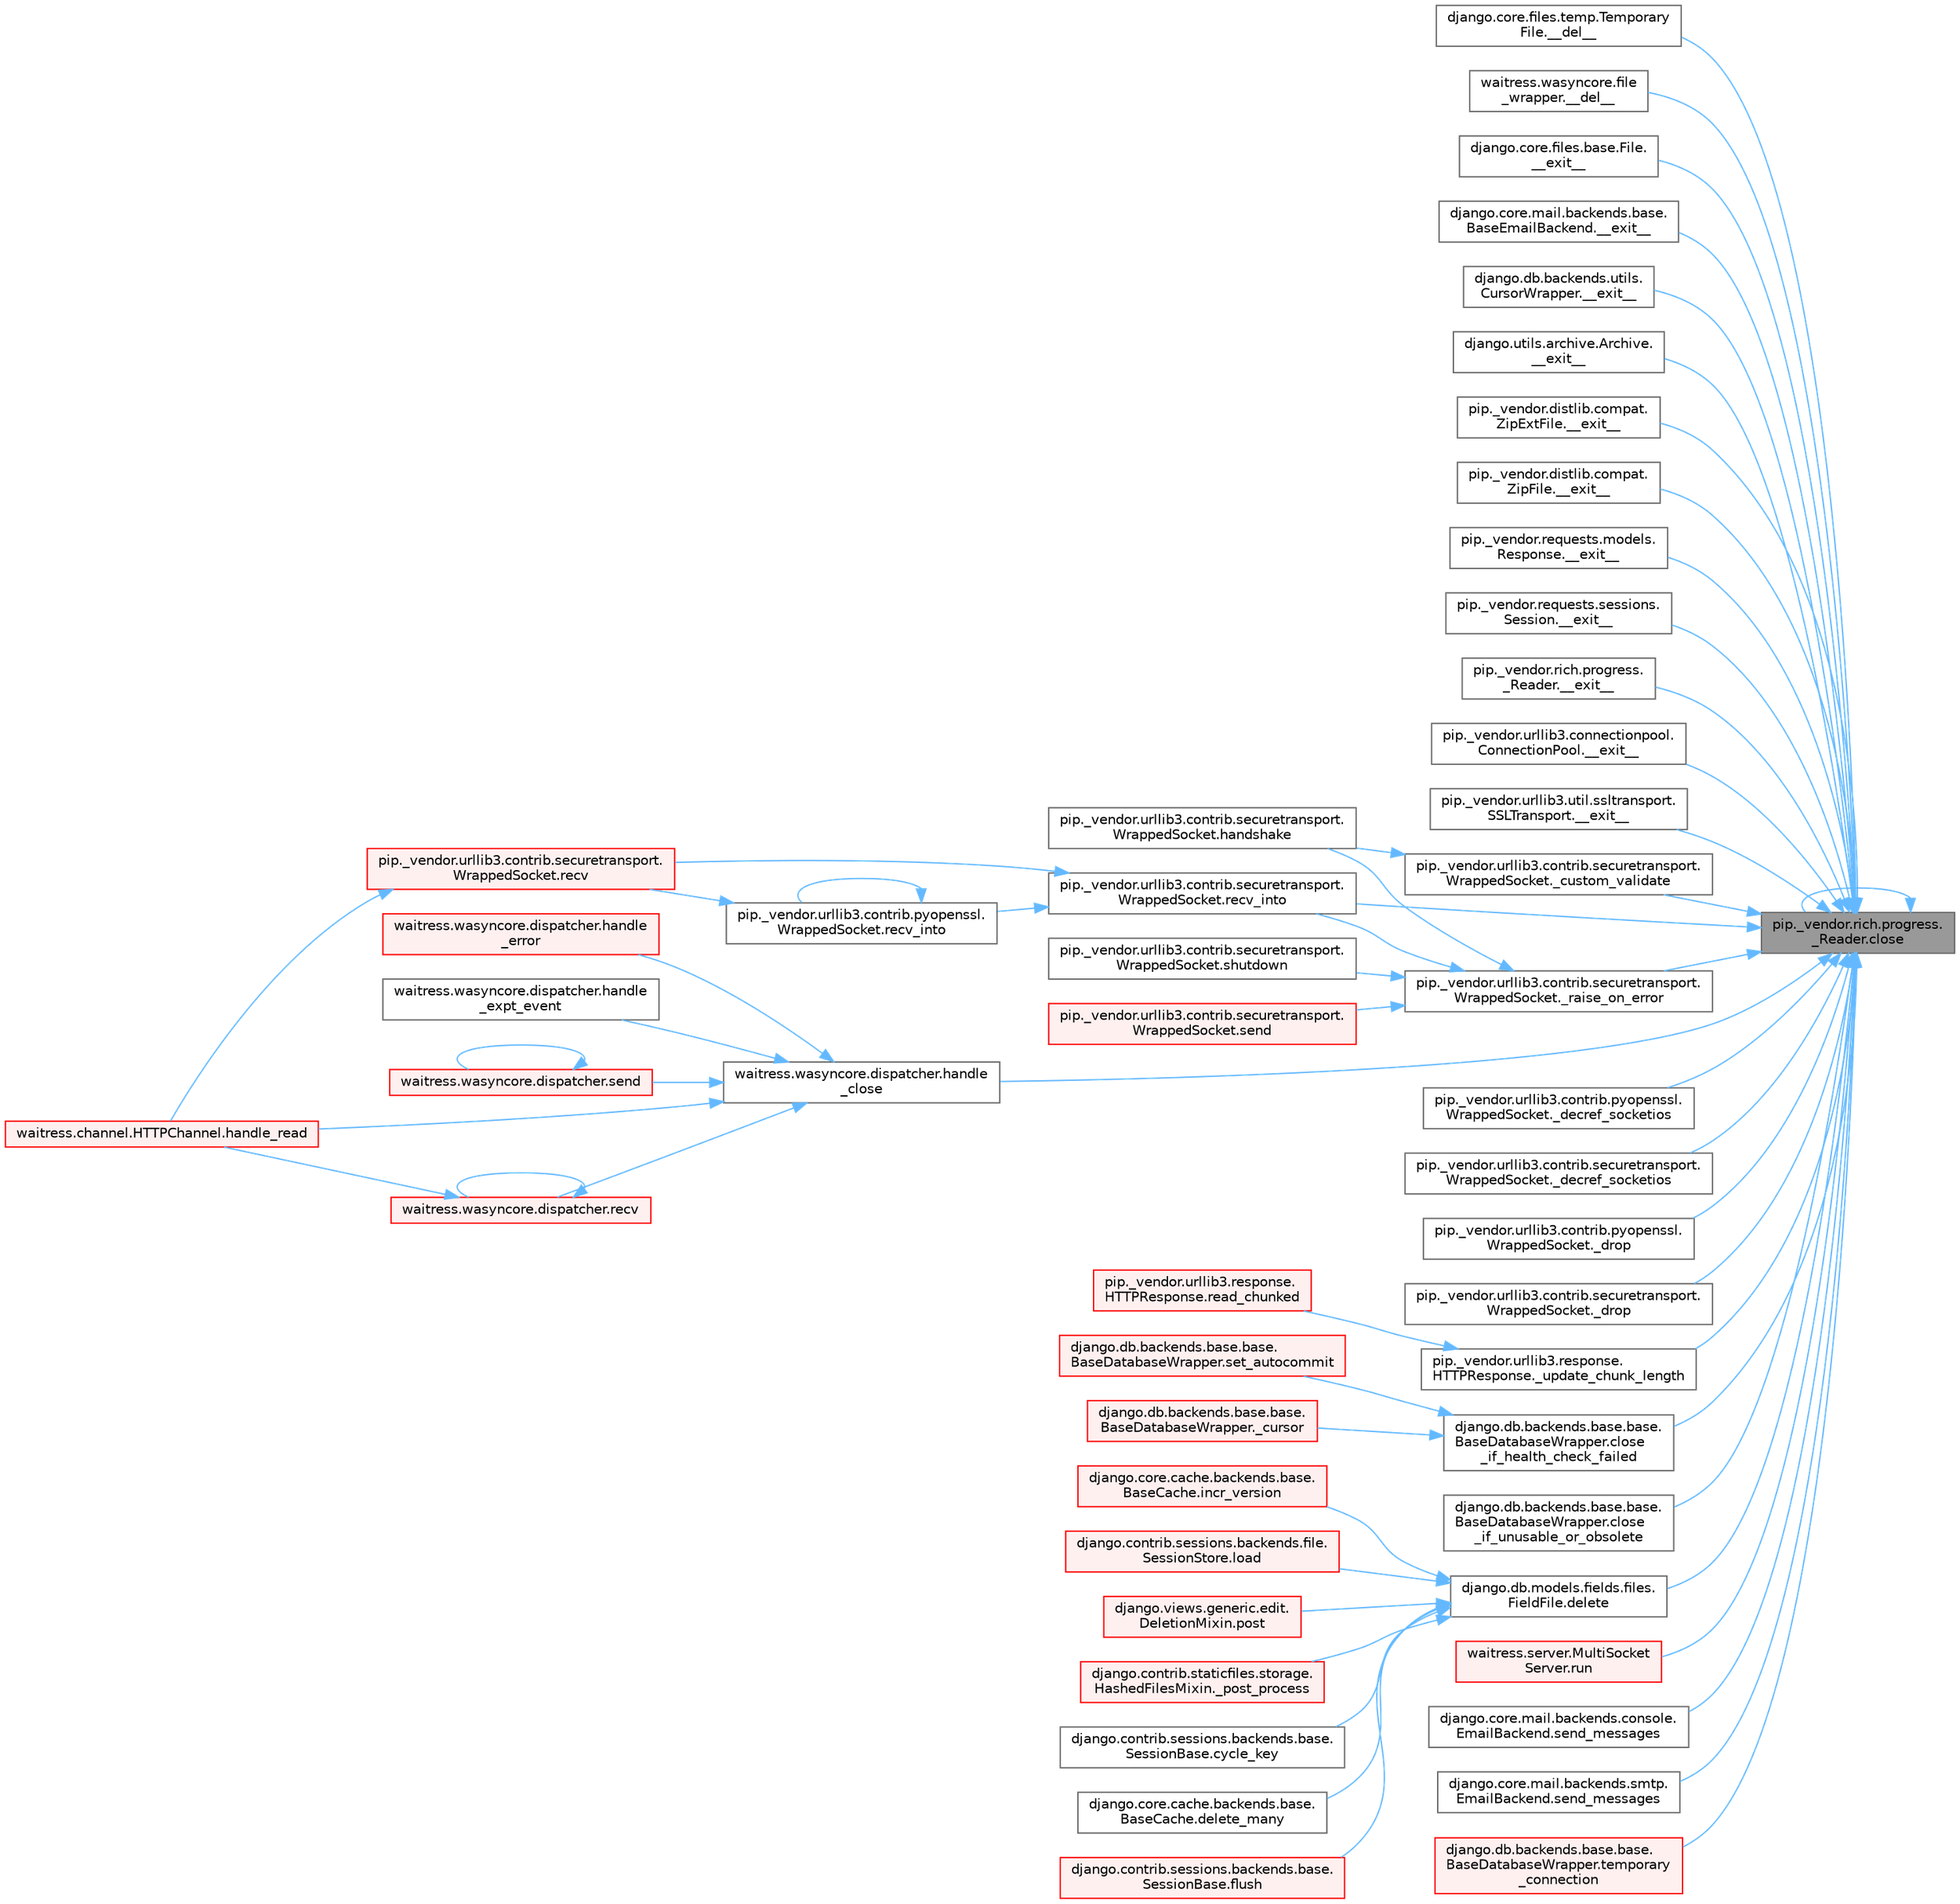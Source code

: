 digraph "pip._vendor.rich.progress._Reader.close"
{
 // LATEX_PDF_SIZE
  bgcolor="transparent";
  edge [fontname=Helvetica,fontsize=10,labelfontname=Helvetica,labelfontsize=10];
  node [fontname=Helvetica,fontsize=10,shape=box,height=0.2,width=0.4];
  rankdir="RL";
  Node1 [id="Node000001",label="pip._vendor.rich.progress.\l_Reader.close",height=0.2,width=0.4,color="gray40", fillcolor="grey60", style="filled", fontcolor="black",tooltip=" "];
  Node1 -> Node2 [id="edge1_Node000001_Node000002",dir="back",color="steelblue1",style="solid",tooltip=" "];
  Node2 [id="Node000002",label="django.core.files.temp.Temporary\lFile.__del__",height=0.2,width=0.4,color="grey40", fillcolor="white", style="filled",URL="$classdjango_1_1core_1_1files_1_1temp_1_1_temporary_file.html#a95809e90e91ff4f43e62813734a1ff5f",tooltip=" "];
  Node1 -> Node3 [id="edge2_Node000001_Node000003",dir="back",color="steelblue1",style="solid",tooltip=" "];
  Node3 [id="Node000003",label="waitress.wasyncore.file\l_wrapper.__del__",height=0.2,width=0.4,color="grey40", fillcolor="white", style="filled",URL="$classwaitress_1_1wasyncore_1_1file__wrapper.html#a4e25ecc24a6210bc5e295c433e632780",tooltip=" "];
  Node1 -> Node4 [id="edge3_Node000001_Node000004",dir="back",color="steelblue1",style="solid",tooltip=" "];
  Node4 [id="Node000004",label="django.core.files.base.File.\l__exit__",height=0.2,width=0.4,color="grey40", fillcolor="white", style="filled",URL="$classdjango_1_1core_1_1files_1_1base_1_1_file.html#ae0b1191c5014d84fee107227495e239c",tooltip=" "];
  Node1 -> Node5 [id="edge4_Node000001_Node000005",dir="back",color="steelblue1",style="solid",tooltip=" "];
  Node5 [id="Node000005",label="django.core.mail.backends.base.\lBaseEmailBackend.__exit__",height=0.2,width=0.4,color="grey40", fillcolor="white", style="filled",URL="$classdjango_1_1core_1_1mail_1_1backends_1_1base_1_1_base_email_backend.html#ab6610ac0ed4aba1a8172e85b59065503",tooltip=" "];
  Node1 -> Node6 [id="edge5_Node000001_Node000006",dir="back",color="steelblue1",style="solid",tooltip=" "];
  Node6 [id="Node000006",label="django.db.backends.utils.\lCursorWrapper.__exit__",height=0.2,width=0.4,color="grey40", fillcolor="white", style="filled",URL="$classdjango_1_1db_1_1backends_1_1utils_1_1_cursor_wrapper.html#a02f5176bb3b2e598d12ac8fdf26f3496",tooltip=" "];
  Node1 -> Node7 [id="edge6_Node000001_Node000007",dir="back",color="steelblue1",style="solid",tooltip=" "];
  Node7 [id="Node000007",label="django.utils.archive.Archive.\l__exit__",height=0.2,width=0.4,color="grey40", fillcolor="white", style="filled",URL="$classdjango_1_1utils_1_1archive_1_1_archive.html#a9a50df9316e6d45236868d7561a13d78",tooltip=" "];
  Node1 -> Node8 [id="edge7_Node000001_Node000008",dir="back",color="steelblue1",style="solid",tooltip=" "];
  Node8 [id="Node000008",label="pip._vendor.distlib.compat.\lZipExtFile.__exit__",height=0.2,width=0.4,color="grey40", fillcolor="white", style="filled",URL="$classpip_1_1__vendor_1_1distlib_1_1compat_1_1_zip_ext_file.html#ad18398fe6a9f5109a3b0a62aa29d830c",tooltip=" "];
  Node1 -> Node9 [id="edge8_Node000001_Node000009",dir="back",color="steelblue1",style="solid",tooltip=" "];
  Node9 [id="Node000009",label="pip._vendor.distlib.compat.\lZipFile.__exit__",height=0.2,width=0.4,color="grey40", fillcolor="white", style="filled",URL="$classpip_1_1__vendor_1_1distlib_1_1compat_1_1_zip_file.html#ae730617981b5947edb5f7838f1caabb4",tooltip=" "];
  Node1 -> Node10 [id="edge9_Node000001_Node000010",dir="back",color="steelblue1",style="solid",tooltip=" "];
  Node10 [id="Node000010",label="pip._vendor.requests.models.\lResponse.__exit__",height=0.2,width=0.4,color="grey40", fillcolor="white", style="filled",URL="$classpip_1_1__vendor_1_1requests_1_1models_1_1_response.html#a1f5f32680ba6cd5002b2c19b7b8b0705",tooltip=" "];
  Node1 -> Node11 [id="edge10_Node000001_Node000011",dir="back",color="steelblue1",style="solid",tooltip=" "];
  Node11 [id="Node000011",label="pip._vendor.requests.sessions.\lSession.__exit__",height=0.2,width=0.4,color="grey40", fillcolor="white", style="filled",URL="$classpip_1_1__vendor_1_1requests_1_1sessions_1_1_session.html#aa063240820ab2fc28ed471a014a47963",tooltip=" "];
  Node1 -> Node12 [id="edge11_Node000001_Node000012",dir="back",color="steelblue1",style="solid",tooltip=" "];
  Node12 [id="Node000012",label="pip._vendor.rich.progress.\l_Reader.__exit__",height=0.2,width=0.4,color="grey40", fillcolor="white", style="filled",URL="$classpip_1_1__vendor_1_1rich_1_1progress_1_1___reader.html#a82781ca9c3ea0f5a0a3f9bd309e05b85",tooltip=" "];
  Node1 -> Node13 [id="edge12_Node000001_Node000013",dir="back",color="steelblue1",style="solid",tooltip=" "];
  Node13 [id="Node000013",label="pip._vendor.urllib3.connectionpool.\lConnectionPool.__exit__",height=0.2,width=0.4,color="grey40", fillcolor="white", style="filled",URL="$classpip_1_1__vendor_1_1urllib3_1_1connectionpool_1_1_connection_pool.html#adfa39f03564a54c98c18206145aa9d0f",tooltip=" "];
  Node1 -> Node14 [id="edge13_Node000001_Node000014",dir="back",color="steelblue1",style="solid",tooltip=" "];
  Node14 [id="Node000014",label="pip._vendor.urllib3.util.ssltransport.\lSSLTransport.__exit__",height=0.2,width=0.4,color="grey40", fillcolor="white", style="filled",URL="$classpip_1_1__vendor_1_1urllib3_1_1util_1_1ssltransport_1_1_s_s_l_transport.html#ae3f2aec625e9a75bbcd96b467cf3b7fd",tooltip=" "];
  Node1 -> Node15 [id="edge14_Node000001_Node000015",dir="back",color="steelblue1",style="solid",tooltip=" "];
  Node15 [id="Node000015",label="pip._vendor.urllib3.contrib.securetransport.\lWrappedSocket._custom_validate",height=0.2,width=0.4,color="grey40", fillcolor="white", style="filled",URL="$classpip_1_1__vendor_1_1urllib3_1_1contrib_1_1securetransport_1_1_wrapped_socket.html#a792d7036b5574cd74ffbf75a1d40e8ea",tooltip=" "];
  Node15 -> Node16 [id="edge15_Node000015_Node000016",dir="back",color="steelblue1",style="solid",tooltip=" "];
  Node16 [id="Node000016",label="pip._vendor.urllib3.contrib.securetransport.\lWrappedSocket.handshake",height=0.2,width=0.4,color="grey40", fillcolor="white", style="filled",URL="$classpip_1_1__vendor_1_1urllib3_1_1contrib_1_1securetransport_1_1_wrapped_socket.html#ac0de046ad30d232ba19920b348f1b1e3",tooltip=" "];
  Node1 -> Node17 [id="edge16_Node000001_Node000017",dir="back",color="steelblue1",style="solid",tooltip=" "];
  Node17 [id="Node000017",label="pip._vendor.urllib3.contrib.pyopenssl.\lWrappedSocket._decref_socketios",height=0.2,width=0.4,color="grey40", fillcolor="white", style="filled",URL="$classpip_1_1__vendor_1_1urllib3_1_1contrib_1_1pyopenssl_1_1_wrapped_socket.html#a852978001c35f19a5668b6b635b4d466",tooltip=" "];
  Node1 -> Node18 [id="edge17_Node000001_Node000018",dir="back",color="steelblue1",style="solid",tooltip=" "];
  Node18 [id="Node000018",label="pip._vendor.urllib3.contrib.securetransport.\lWrappedSocket._decref_socketios",height=0.2,width=0.4,color="grey40", fillcolor="white", style="filled",URL="$classpip_1_1__vendor_1_1urllib3_1_1contrib_1_1securetransport_1_1_wrapped_socket.html#aece833c51ea926f1a23410d725e8e0bc",tooltip=" "];
  Node1 -> Node19 [id="edge18_Node000001_Node000019",dir="back",color="steelblue1",style="solid",tooltip=" "];
  Node19 [id="Node000019",label="pip._vendor.urllib3.contrib.pyopenssl.\lWrappedSocket._drop",height=0.2,width=0.4,color="grey40", fillcolor="white", style="filled",URL="$classpip_1_1__vendor_1_1urllib3_1_1contrib_1_1pyopenssl_1_1_wrapped_socket.html#a7d3e248bcf60a9d8606bbcde69f785f5",tooltip=" "];
  Node1 -> Node20 [id="edge19_Node000001_Node000020",dir="back",color="steelblue1",style="solid",tooltip=" "];
  Node20 [id="Node000020",label="pip._vendor.urllib3.contrib.securetransport.\lWrappedSocket._drop",height=0.2,width=0.4,color="grey40", fillcolor="white", style="filled",URL="$classpip_1_1__vendor_1_1urllib3_1_1contrib_1_1securetransport_1_1_wrapped_socket.html#aa5120335fca67c7dd6cc4b1cf6d7e74f",tooltip=" "];
  Node1 -> Node21 [id="edge20_Node000001_Node000021",dir="back",color="steelblue1",style="solid",tooltip=" "];
  Node21 [id="Node000021",label="pip._vendor.urllib3.contrib.securetransport.\lWrappedSocket._raise_on_error",height=0.2,width=0.4,color="grey40", fillcolor="white", style="filled",URL="$classpip_1_1__vendor_1_1urllib3_1_1contrib_1_1securetransport_1_1_wrapped_socket.html#ae89ceec48b026fbcf5e9888ee21e0c09",tooltip=" "];
  Node21 -> Node16 [id="edge21_Node000021_Node000016",dir="back",color="steelblue1",style="solid",tooltip=" "];
  Node21 -> Node22 [id="edge22_Node000021_Node000022",dir="back",color="steelblue1",style="solid",tooltip=" "];
  Node22 [id="Node000022",label="pip._vendor.urllib3.contrib.securetransport.\lWrappedSocket.recv_into",height=0.2,width=0.4,color="grey40", fillcolor="white", style="filled",URL="$classpip_1_1__vendor_1_1urllib3_1_1contrib_1_1securetransport_1_1_wrapped_socket.html#aedfc3cd814ef6075e6907e05860b45d6",tooltip=" "];
  Node22 -> Node23 [id="edge23_Node000022_Node000023",dir="back",color="steelblue1",style="solid",tooltip=" "];
  Node23 [id="Node000023",label="pip._vendor.urllib3.contrib.securetransport.\lWrappedSocket.recv",height=0.2,width=0.4,color="red", fillcolor="#FFF0F0", style="filled",URL="$classpip_1_1__vendor_1_1urllib3_1_1contrib_1_1securetransport_1_1_wrapped_socket.html#a9ee2bfcdac3f65d79e91387432bab375",tooltip=" "];
  Node23 -> Node24 [id="edge24_Node000023_Node000024",dir="back",color="steelblue1",style="solid",tooltip=" "];
  Node24 [id="Node000024",label="waitress.channel.HTTPChannel.handle_read",height=0.2,width=0.4,color="red", fillcolor="#FFF0F0", style="filled",URL="$classwaitress_1_1channel_1_1_h_t_t_p_channel.html#a1d690aa5821ba04f0e06883c7d5791c1",tooltip=" "];
  Node22 -> Node28 [id="edge25_Node000022_Node000028",dir="back",color="steelblue1",style="solid",tooltip=" "];
  Node28 [id="Node000028",label="pip._vendor.urllib3.contrib.pyopenssl.\lWrappedSocket.recv_into",height=0.2,width=0.4,color="grey40", fillcolor="white", style="filled",URL="$classpip_1_1__vendor_1_1urllib3_1_1contrib_1_1pyopenssl_1_1_wrapped_socket.html#a19092d31782a5d377e422cc6c0242c90",tooltip=" "];
  Node28 -> Node23 [id="edge26_Node000028_Node000023",dir="back",color="steelblue1",style="solid",tooltip=" "];
  Node28 -> Node28 [id="edge27_Node000028_Node000028",dir="back",color="steelblue1",style="solid",tooltip=" "];
  Node21 -> Node29 [id="edge28_Node000021_Node000029",dir="back",color="steelblue1",style="solid",tooltip=" "];
  Node29 [id="Node000029",label="pip._vendor.urllib3.contrib.securetransport.\lWrappedSocket.send",height=0.2,width=0.4,color="red", fillcolor="#FFF0F0", style="filled",URL="$classpip_1_1__vendor_1_1urllib3_1_1contrib_1_1securetransport_1_1_wrapped_socket.html#afefa6637ff2836086372e94b4872b076",tooltip=" "];
  Node21 -> Node3177 [id="edge29_Node000021_Node003177",dir="back",color="steelblue1",style="solid",tooltip=" "];
  Node3177 [id="Node003177",label="pip._vendor.urllib3.contrib.securetransport.\lWrappedSocket.shutdown",height=0.2,width=0.4,color="grey40", fillcolor="white", style="filled",URL="$classpip_1_1__vendor_1_1urllib3_1_1contrib_1_1securetransport_1_1_wrapped_socket.html#a79f6f2e4ac70c666d900fead9d4d577d",tooltip=" "];
  Node1 -> Node97 [id="edge30_Node000001_Node000097",dir="back",color="steelblue1",style="solid",tooltip=" "];
  Node97 [id="Node000097",label="pip._vendor.urllib3.response.\lHTTPResponse._update_chunk_length",height=0.2,width=0.4,color="grey40", fillcolor="white", style="filled",URL="$classpip_1_1__vendor_1_1urllib3_1_1response_1_1_h_t_t_p_response.html#adbdd73c32bc7b36f2120d5ab8189e8d8",tooltip=" "];
  Node97 -> Node98 [id="edge31_Node000097_Node000098",dir="back",color="steelblue1",style="solid",tooltip=" "];
  Node98 [id="Node000098",label="pip._vendor.urllib3.response.\lHTTPResponse.read_chunked",height=0.2,width=0.4,color="red", fillcolor="#FFF0F0", style="filled",URL="$classpip_1_1__vendor_1_1urllib3_1_1response_1_1_h_t_t_p_response.html#a6d821d8da48e729768e93a7058db6d8e",tooltip=" "];
  Node1 -> Node1 [id="edge32_Node000001_Node000001",dir="back",color="steelblue1",style="solid",tooltip=" "];
  Node1 -> Node551 [id="edge33_Node000001_Node000551",dir="back",color="steelblue1",style="solid",tooltip=" "];
  Node551 [id="Node000551",label="django.db.backends.base.base.\lBaseDatabaseWrapper.close\l_if_health_check_failed",height=0.2,width=0.4,color="grey40", fillcolor="white", style="filled",URL="$classdjango_1_1db_1_1backends_1_1base_1_1base_1_1_base_database_wrapper.html#a3f4d11734d2da94781f00468b6bd3981",tooltip=" "];
  Node551 -> Node552 [id="edge34_Node000551_Node000552",dir="back",color="steelblue1",style="solid",tooltip=" "];
  Node552 [id="Node000552",label="django.db.backends.base.base.\lBaseDatabaseWrapper._cursor",height=0.2,width=0.4,color="red", fillcolor="#FFF0F0", style="filled",URL="$classdjango_1_1db_1_1backends_1_1base_1_1base_1_1_base_database_wrapper.html#a4ab6e7f33d17ad7228f40516ace60c5f",tooltip=" "];
  Node551 -> Node579 [id="edge35_Node000551_Node000579",dir="back",color="steelblue1",style="solid",tooltip=" "];
  Node579 [id="Node000579",label="django.db.backends.base.base.\lBaseDatabaseWrapper.set_autocommit",height=0.2,width=0.4,color="red", fillcolor="#FFF0F0", style="filled",URL="$classdjango_1_1db_1_1backends_1_1base_1_1base_1_1_base_database_wrapper.html#ab1e9f32c123e4ccc36e4e7ae370d4fc2",tooltip=" "];
  Node1 -> Node1617 [id="edge36_Node000001_Node001617",dir="back",color="steelblue1",style="solid",tooltip=" "];
  Node1617 [id="Node001617",label="django.db.backends.base.base.\lBaseDatabaseWrapper.close\l_if_unusable_or_obsolete",height=0.2,width=0.4,color="grey40", fillcolor="white", style="filled",URL="$classdjango_1_1db_1_1backends_1_1base_1_1base_1_1_base_database_wrapper.html#a599dfc5a8da20da69ffa5a94869dad01",tooltip=" "];
  Node1 -> Node1618 [id="edge37_Node000001_Node001618",dir="back",color="steelblue1",style="solid",tooltip=" "];
  Node1618 [id="Node001618",label="django.db.models.fields.files.\lFieldFile.delete",height=0.2,width=0.4,color="grey40", fillcolor="white", style="filled",URL="$classdjango_1_1db_1_1models_1_1fields_1_1files_1_1_field_file.html#a9ceb820ca3d1263f793b61694dbc8214",tooltip=" "];
  Node1618 -> Node91 [id="edge38_Node001618_Node000091",dir="back",color="steelblue1",style="solid",tooltip=" "];
  Node91 [id="Node000091",label="django.contrib.staticfiles.storage.\lHashedFilesMixin._post_process",height=0.2,width=0.4,color="red", fillcolor="#FFF0F0", style="filled",URL="$classdjango_1_1contrib_1_1staticfiles_1_1storage_1_1_hashed_files_mixin.html#aa0c820223a4e686edd5d2c333d5a9336",tooltip=" "];
  Node1618 -> Node93 [id="edge39_Node001618_Node000093",dir="back",color="steelblue1",style="solid",tooltip=" "];
  Node93 [id="Node000093",label="django.contrib.sessions.backends.base.\lSessionBase.cycle_key",height=0.2,width=0.4,color="grey40", fillcolor="white", style="filled",URL="$classdjango_1_1contrib_1_1sessions_1_1backends_1_1base_1_1_session_base.html#a6955e9bebe4e5b7d463bccfcf9181016",tooltip=" "];
  Node1618 -> Node94 [id="edge40_Node001618_Node000094",dir="back",color="steelblue1",style="solid",tooltip=" "];
  Node94 [id="Node000094",label="django.core.cache.backends.base.\lBaseCache.delete_many",height=0.2,width=0.4,color="grey40", fillcolor="white", style="filled",URL="$classdjango_1_1core_1_1cache_1_1backends_1_1base_1_1_base_cache.html#a560226c6c5f05daec8c96ade18aa752b",tooltip=" "];
  Node1618 -> Node95 [id="edge41_Node001618_Node000095",dir="back",color="steelblue1",style="solid",tooltip=" "];
  Node95 [id="Node000095",label="django.contrib.sessions.backends.base.\lSessionBase.flush",height=0.2,width=0.4,color="red", fillcolor="#FFF0F0", style="filled",URL="$classdjango_1_1contrib_1_1sessions_1_1backends_1_1base_1_1_session_base.html#a915ab38003d5f0be1ce9f849583910bb",tooltip=" "];
  Node1618 -> Node493 [id="edge42_Node001618_Node000493",dir="back",color="steelblue1",style="solid",tooltip=" "];
  Node493 [id="Node000493",label="django.core.cache.backends.base.\lBaseCache.incr_version",height=0.2,width=0.4,color="red", fillcolor="#FFF0F0", style="filled",URL="$classdjango_1_1core_1_1cache_1_1backends_1_1base_1_1_base_cache.html#a3ac7d74ffcfca67e2afee86ecf858b34",tooltip=" "];
  Node1618 -> Node489 [id="edge43_Node001618_Node000489",dir="back",color="steelblue1",style="solid",tooltip=" "];
  Node489 [id="Node000489",label="django.contrib.sessions.backends.file.\lSessionStore.load",height=0.2,width=0.4,color="red", fillcolor="#FFF0F0", style="filled",URL="$classdjango_1_1contrib_1_1sessions_1_1backends_1_1file_1_1_session_store.html#a408fa63512306fbaa7bbb62742f0295f",tooltip=" "];
  Node1618 -> Node495 [id="edge44_Node001618_Node000495",dir="back",color="steelblue1",style="solid",tooltip=" "];
  Node495 [id="Node000495",label="django.views.generic.edit.\lDeletionMixin.post",height=0.2,width=0.4,color="red", fillcolor="#FFF0F0", style="filled",URL="$classdjango_1_1views_1_1generic_1_1edit_1_1_deletion_mixin.html#a93358facc5cc6e84423e8471745b2a68",tooltip=" "];
  Node1 -> Node1619 [id="edge45_Node000001_Node001619",dir="back",color="steelblue1",style="solid",tooltip=" "];
  Node1619 [id="Node001619",label="waitress.wasyncore.dispatcher.handle\l_close",height=0.2,width=0.4,color="grey40", fillcolor="white", style="filled",URL="$classwaitress_1_1wasyncore_1_1dispatcher.html#a3aa67ce99ade5536c206ebc997189803",tooltip=" "];
  Node1619 -> Node1620 [id="edge46_Node001619_Node001620",dir="back",color="steelblue1",style="solid",tooltip=" "];
  Node1620 [id="Node001620",label="waitress.wasyncore.dispatcher.handle\l_error",height=0.2,width=0.4,color="red", fillcolor="#FFF0F0", style="filled",URL="$classwaitress_1_1wasyncore_1_1dispatcher.html#ac450ef71bd43abf1a828bc23569cf0ba",tooltip=" "];
  Node1619 -> Node1624 [id="edge47_Node001619_Node001624",dir="back",color="steelblue1",style="solid",tooltip=" "];
  Node1624 [id="Node001624",label="waitress.wasyncore.dispatcher.handle\l_expt_event",height=0.2,width=0.4,color="grey40", fillcolor="white", style="filled",URL="$classwaitress_1_1wasyncore_1_1dispatcher.html#a9f2eabad48e02260cfa085678a918955",tooltip=" "];
  Node1619 -> Node24 [id="edge48_Node001619_Node000024",dir="back",color="steelblue1",style="solid",tooltip=" "];
  Node1619 -> Node1625 [id="edge49_Node001619_Node001625",dir="back",color="steelblue1",style="solid",tooltip=" "];
  Node1625 [id="Node001625",label="waitress.wasyncore.dispatcher.recv",height=0.2,width=0.4,color="red", fillcolor="#FFF0F0", style="filled",URL="$classwaitress_1_1wasyncore_1_1dispatcher.html#a2b92c3b16cb7b8d99eecfc9b18fa74f9",tooltip=" "];
  Node1625 -> Node24 [id="edge50_Node001625_Node000024",dir="back",color="steelblue1",style="solid",tooltip=" "];
  Node1625 -> Node1625 [id="edge51_Node001625_Node001625",dir="back",color="steelblue1",style="solid",tooltip=" "];
  Node1619 -> Node1626 [id="edge52_Node001619_Node001626",dir="back",color="steelblue1",style="solid",tooltip=" "];
  Node1626 [id="Node001626",label="waitress.wasyncore.dispatcher.send",height=0.2,width=0.4,color="red", fillcolor="#FFF0F0", style="filled",URL="$classwaitress_1_1wasyncore_1_1dispatcher.html#aa36a1d97600508f07138eab0658775c9",tooltip=" "];
  Node1626 -> Node1626 [id="edge53_Node001626_Node001626",dir="back",color="steelblue1",style="solid",tooltip=" "];
  Node1 -> Node22 [id="edge54_Node000001_Node000022",dir="back",color="steelblue1",style="solid",tooltip=" "];
  Node1 -> Node1638 [id="edge55_Node000001_Node001638",dir="back",color="steelblue1",style="solid",tooltip=" "];
  Node1638 [id="Node001638",label="waitress.server.MultiSocket\lServer.run",height=0.2,width=0.4,color="red", fillcolor="#FFF0F0", style="filled",URL="$classwaitress_1_1server_1_1_multi_socket_server.html#ab67cbf2d39ebd4060101ae1cbb6bec51",tooltip=" "];
  Node1 -> Node1383 [id="edge56_Node000001_Node001383",dir="back",color="steelblue1",style="solid",tooltip=" "];
  Node1383 [id="Node001383",label="django.core.mail.backends.console.\lEmailBackend.send_messages",height=0.2,width=0.4,color="grey40", fillcolor="white", style="filled",URL="$classdjango_1_1core_1_1mail_1_1backends_1_1console_1_1_email_backend.html#ae3c7f922df87a228638e98cbb97a3deb",tooltip=" "];
  Node1 -> Node1384 [id="edge57_Node000001_Node001384",dir="back",color="steelblue1",style="solid",tooltip=" "];
  Node1384 [id="Node001384",label="django.core.mail.backends.smtp.\lEmailBackend.send_messages",height=0.2,width=0.4,color="grey40", fillcolor="white", style="filled",URL="$classdjango_1_1core_1_1mail_1_1backends_1_1smtp_1_1_email_backend.html#a0d829964e867581b24047266e5c3dca6",tooltip=" "];
  Node1 -> Node1639 [id="edge58_Node000001_Node001639",dir="back",color="steelblue1",style="solid",tooltip=" "];
  Node1639 [id="Node001639",label="django.db.backends.base.base.\lBaseDatabaseWrapper.temporary\l_connection",height=0.2,width=0.4,color="red", fillcolor="#FFF0F0", style="filled",URL="$classdjango_1_1db_1_1backends_1_1base_1_1base_1_1_base_database_wrapper.html#a605fd92d7af39b1b987426a269121b0c",tooltip=" "];
}
